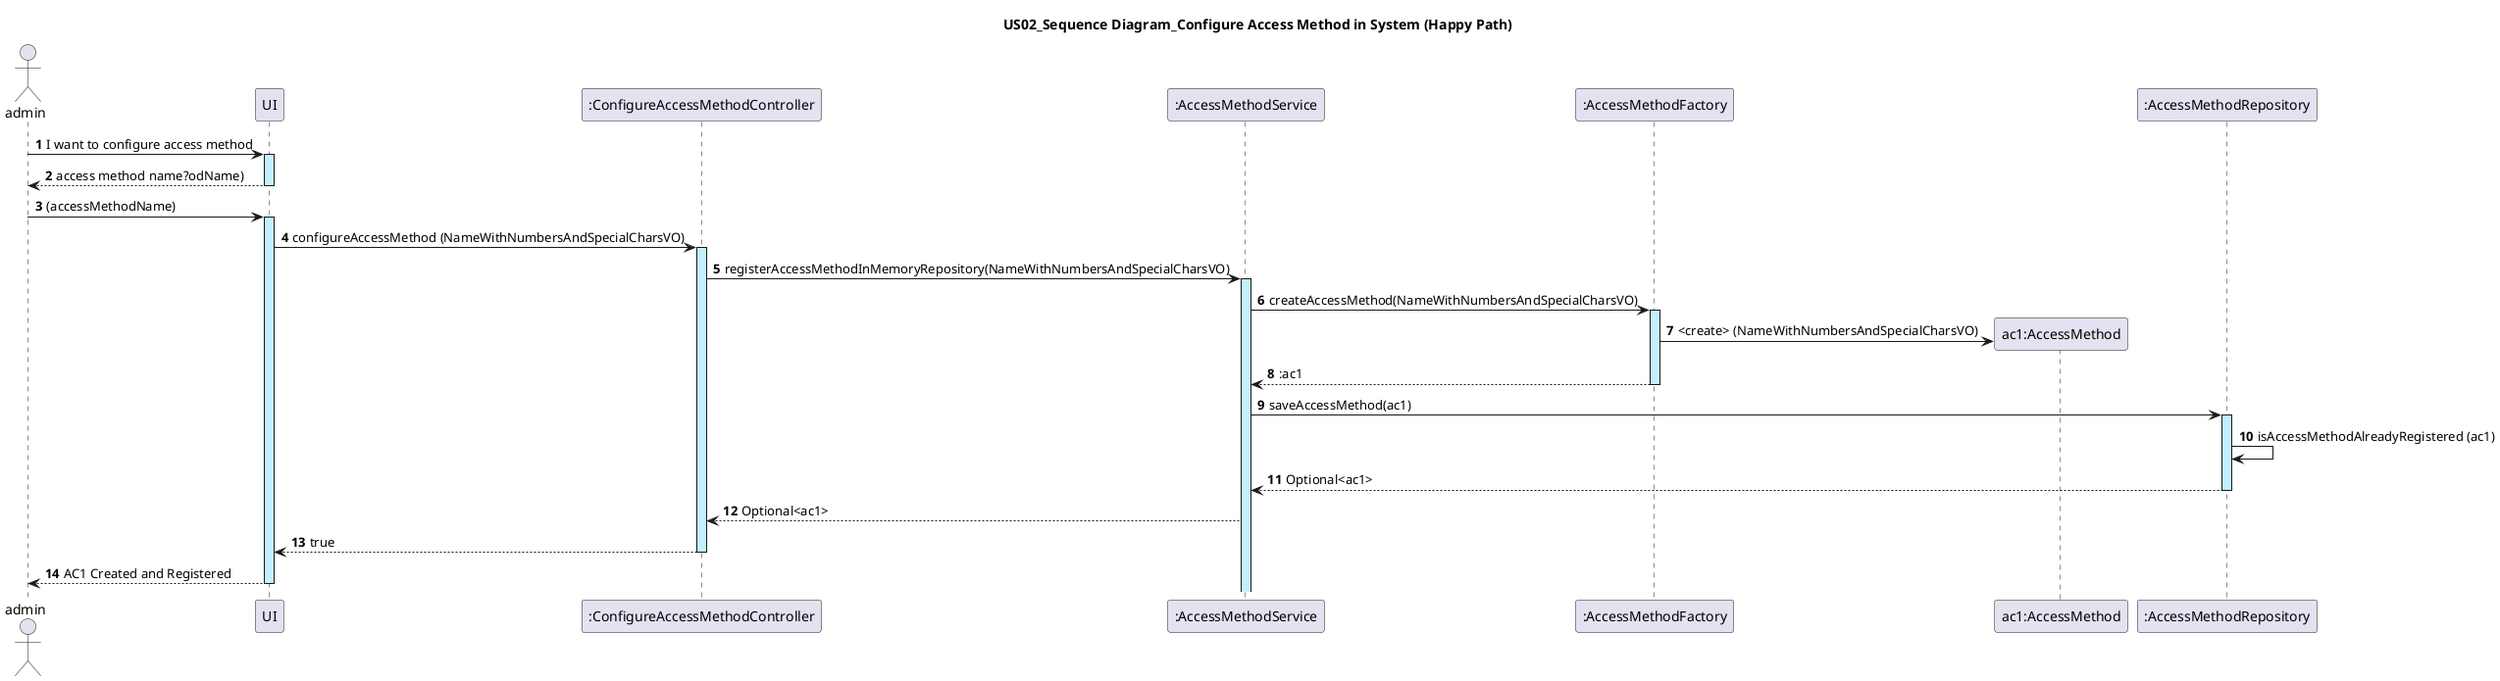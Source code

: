 @startuml
actor admin
autonumber

title: US02_Sequence Diagram_Configure Access Method in System (Happy Path)

admin -> UI ++ #application : I want to configure access method
UI --> admin -- : access method name?odName)
admin -> UI ++ #application :(accessMethodName)
UI -> ":ConfigureAccessMethodController" as ConfigureAccessMethodController ++ #application : configureAccessMethod (NameWithNumbersAndSpecialCharsVO)
ConfigureAccessMethodController -> ":AccessMethodService" ++ #application: registerAccessMethodInMemoryRepository(NameWithNumbersAndSpecialCharsVO)

":AccessMethodService" -> ":AccessMethodFactory" as AccessMethodFactory ++ #application : createAccessMethod(NameWithNumbersAndSpecialCharsVO)
create "ac1:AccessMethod" as AccessMethod
AccessMethodFactory -> AccessMethod  #application  : <create> (NameWithNumbersAndSpecialCharsVO)
AccessMethodFactory --> ":AccessMethodService" -- : :ac1

":AccessMethodService" -> ":AccessMethodRepository" as AccessMethodRepository ++ #application : saveAccessMethod(ac1)

AccessMethodRepository -> AccessMethodRepository : isAccessMethodAlreadyRegistered (ac1)

AccessMethodRepository --> ":AccessMethodService" --:  Optional<ac1>

":AccessMethodService" --> ConfigureAccessMethodController: Optional<ac1>
ConfigureAccessMethodController --> UI --: true
UI --> admin --: AC1 Created and Registered
@enduml